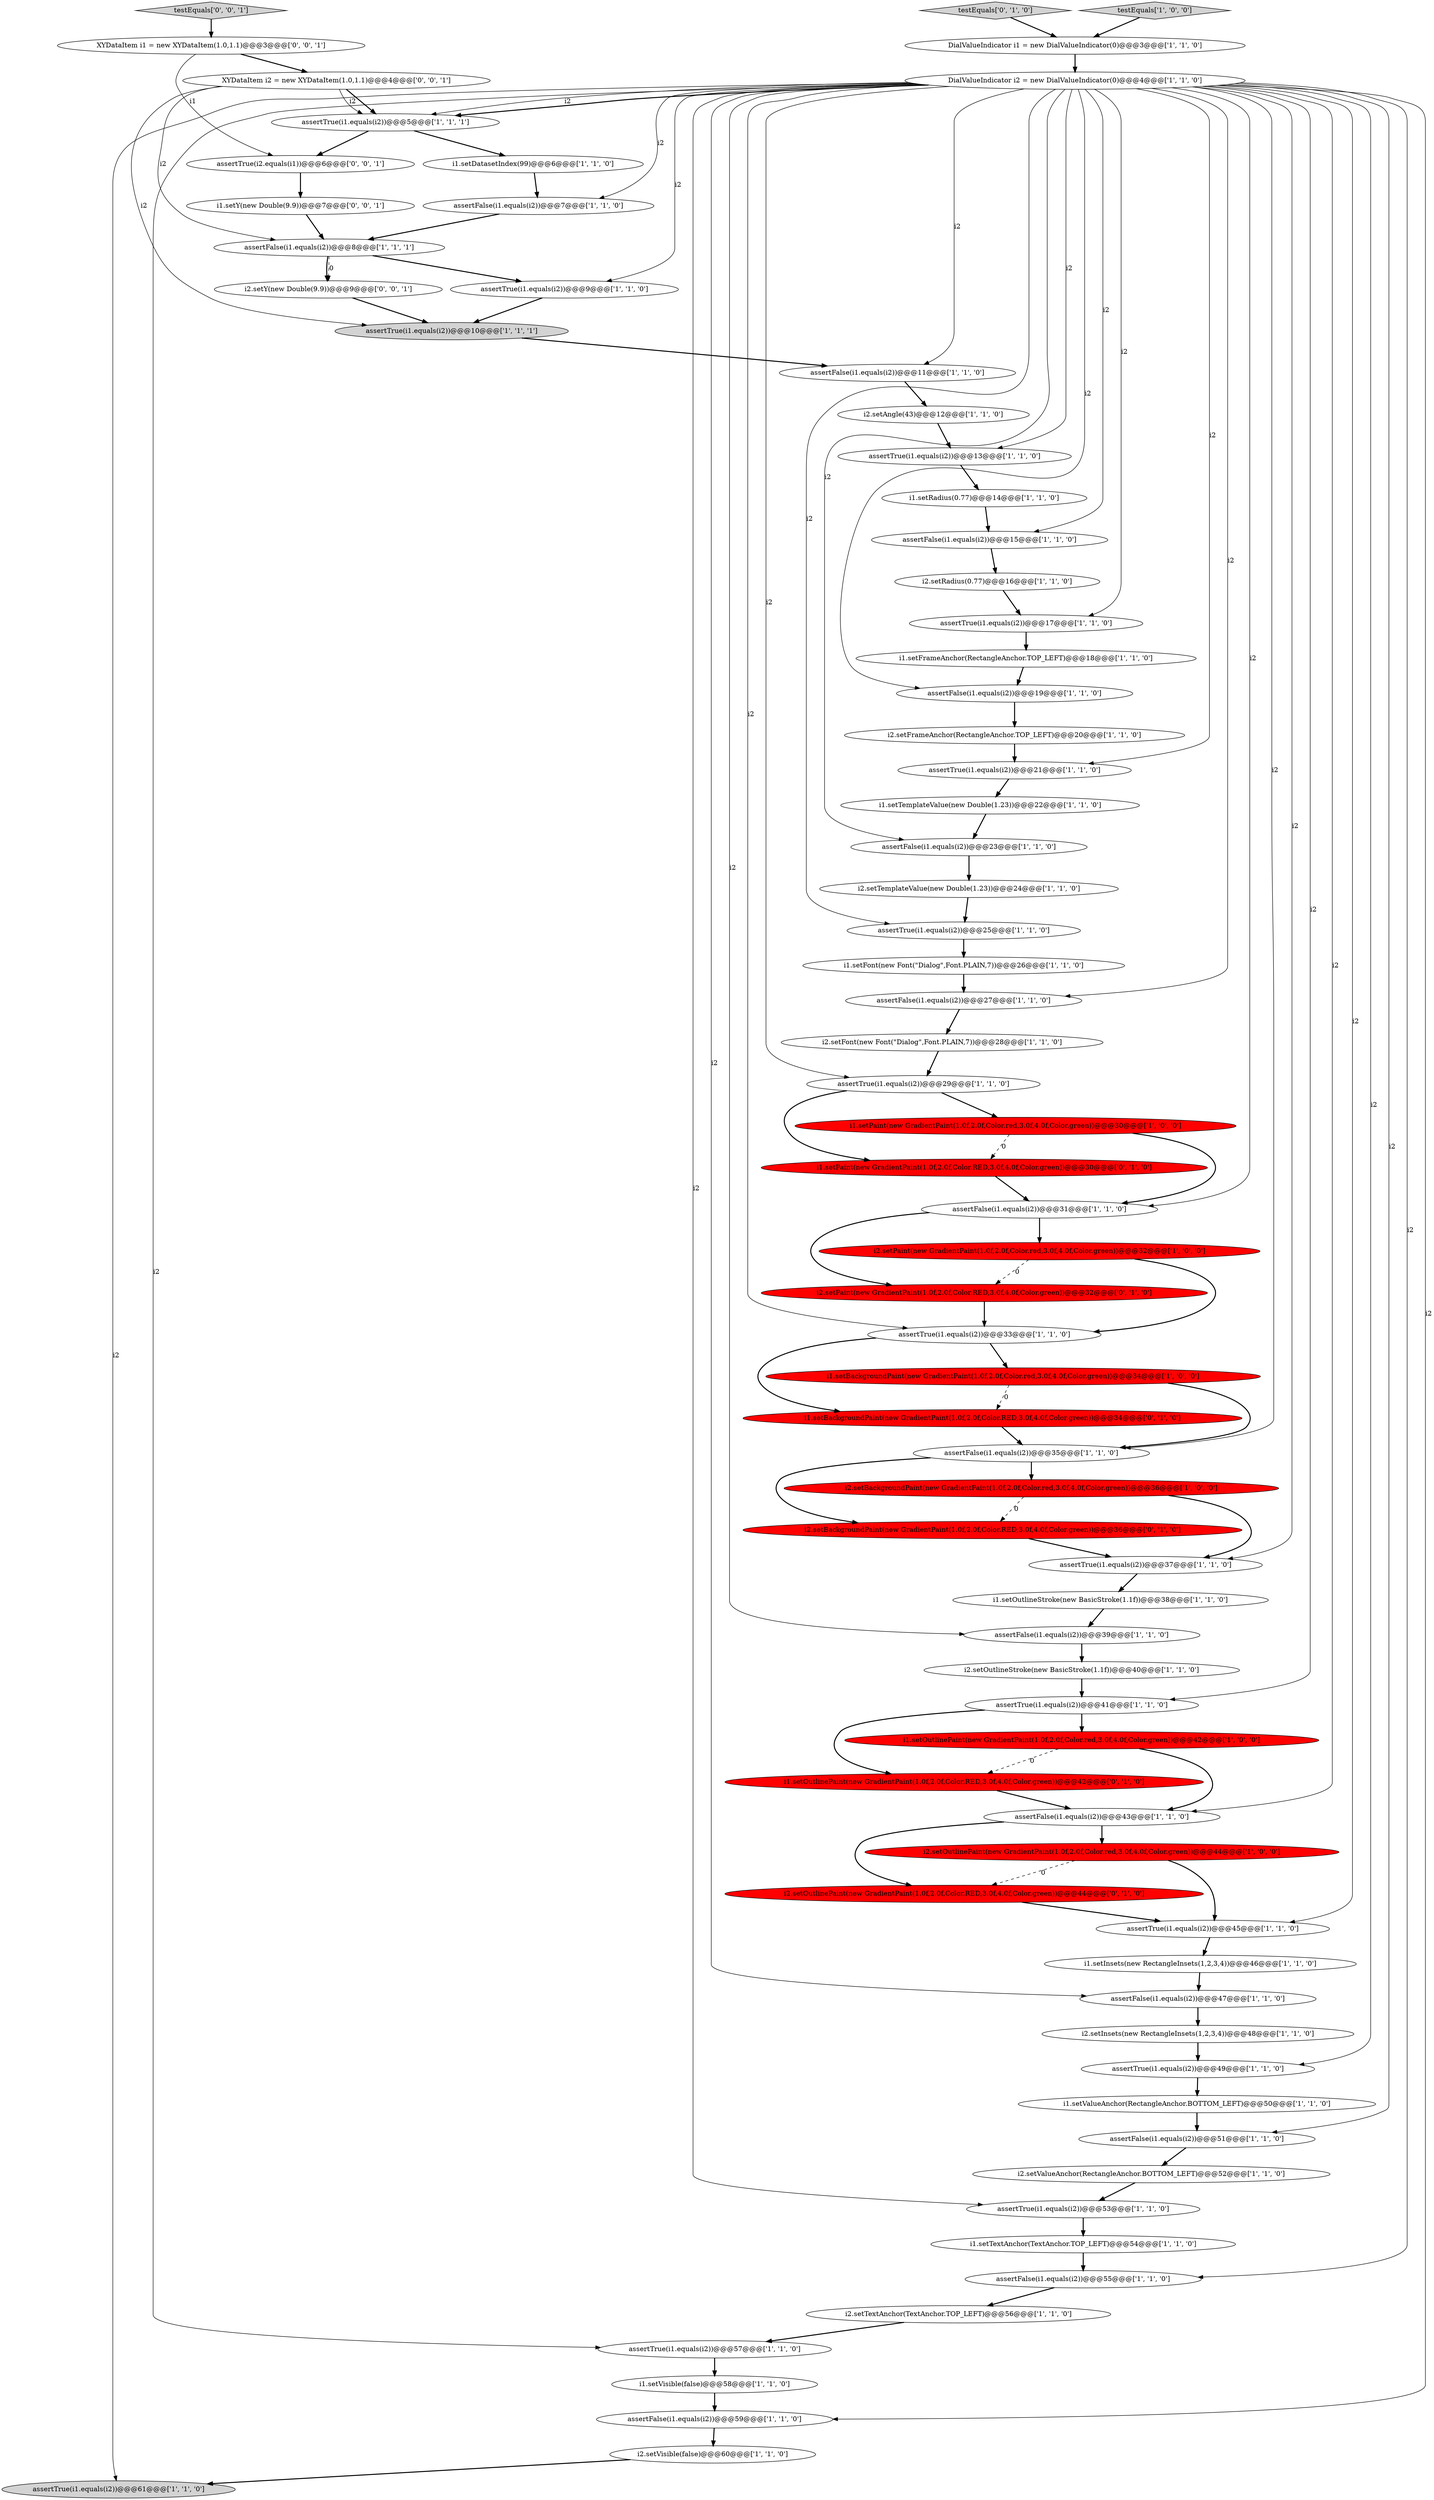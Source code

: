 digraph {
23 [style = filled, label = "i1.setFrameAnchor(RectangleAnchor.TOP_LEFT)@@@18@@@['1', '1', '0']", fillcolor = white, shape = ellipse image = "AAA0AAABBB1BBB"];
43 [style = filled, label = "assertTrue(i1.equals(i2))@@@21@@@['1', '1', '0']", fillcolor = white, shape = ellipse image = "AAA0AAABBB1BBB"];
7 [style = filled, label = "i1.setDatasetIndex(99)@@@6@@@['1', '1', '0']", fillcolor = white, shape = ellipse image = "AAA0AAABBB1BBB"];
25 [style = filled, label = "i1.setPaint(new GradientPaint(1.0f,2.0f,Color.red,3.0f,4.0f,Color.green))@@@30@@@['1', '0', '0']", fillcolor = red, shape = ellipse image = "AAA1AAABBB1BBB"];
24 [style = filled, label = "i2.setTemplateValue(new Double(1.23))@@@24@@@['1', '1', '0']", fillcolor = white, shape = ellipse image = "AAA0AAABBB1BBB"];
17 [style = filled, label = "i1.setValueAnchor(RectangleAnchor.BOTTOM_LEFT)@@@50@@@['1', '1', '0']", fillcolor = white, shape = ellipse image = "AAA0AAABBB1BBB"];
34 [style = filled, label = "assertTrue(i1.equals(i2))@@@29@@@['1', '1', '0']", fillcolor = white, shape = ellipse image = "AAA0AAABBB1BBB"];
10 [style = filled, label = "assertFalse(i1.equals(i2))@@@23@@@['1', '1', '0']", fillcolor = white, shape = ellipse image = "AAA0AAABBB1BBB"];
52 [style = filled, label = "i2.setOutlineStroke(new BasicStroke(1.1f))@@@40@@@['1', '1', '0']", fillcolor = white, shape = ellipse image = "AAA0AAABBB1BBB"];
11 [style = filled, label = "assertTrue(i1.equals(i2))@@@33@@@['1', '1', '0']", fillcolor = white, shape = ellipse image = "AAA0AAABBB1BBB"];
16 [style = filled, label = "assertTrue(i1.equals(i2))@@@45@@@['1', '1', '0']", fillcolor = white, shape = ellipse image = "AAA0AAABBB1BBB"];
71 [style = filled, label = "assertTrue(i2.equals(i1))@@@6@@@['0', '0', '1']", fillcolor = white, shape = ellipse image = "AAA0AAABBB3BBB"];
14 [style = filled, label = "assertFalse(i1.equals(i2))@@@7@@@['1', '1', '0']", fillcolor = white, shape = ellipse image = "AAA0AAABBB1BBB"];
15 [style = filled, label = "assertTrue(i1.equals(i2))@@@49@@@['1', '1', '0']", fillcolor = white, shape = ellipse image = "AAA0AAABBB1BBB"];
41 [style = filled, label = "i1.setBackgroundPaint(new GradientPaint(1.0f,2.0f,Color.red,3.0f,4.0f,Color.green))@@@34@@@['1', '0', '0']", fillcolor = red, shape = ellipse image = "AAA1AAABBB1BBB"];
36 [style = filled, label = "i1.setTextAnchor(TextAnchor.TOP_LEFT)@@@54@@@['1', '1', '0']", fillcolor = white, shape = ellipse image = "AAA0AAABBB1BBB"];
32 [style = filled, label = "testEquals['1', '0', '0']", fillcolor = lightgray, shape = diamond image = "AAA0AAABBB1BBB"];
53 [style = filled, label = "assertTrue(i1.equals(i2))@@@5@@@['1', '1', '1']", fillcolor = white, shape = ellipse image = "AAA0AAABBB1BBB"];
45 [style = filled, label = "DialValueIndicator i1 = new DialValueIndicator(0)@@@3@@@['1', '1', '0']", fillcolor = white, shape = ellipse image = "AAA0AAABBB1BBB"];
5 [style = filled, label = "i2.setRadius(0.77)@@@16@@@['1', '1', '0']", fillcolor = white, shape = ellipse image = "AAA0AAABBB1BBB"];
66 [style = filled, label = "i1.setBackgroundPaint(new GradientPaint(1.0f,2.0f,Color.RED,3.0f,4.0f,Color.green))@@@34@@@['0', '1', '0']", fillcolor = red, shape = ellipse image = "AAA1AAABBB2BBB"];
8 [style = filled, label = "i1.setOutlineStroke(new BasicStroke(1.1f))@@@38@@@['1', '1', '0']", fillcolor = white, shape = ellipse image = "AAA0AAABBB1BBB"];
0 [style = filled, label = "i1.setOutlinePaint(new GradientPaint(1.0f,2.0f,Color.red,3.0f,4.0f,Color.green))@@@42@@@['1', '0', '0']", fillcolor = red, shape = ellipse image = "AAA1AAABBB1BBB"];
6 [style = filled, label = "i1.setInsets(new RectangleInsets(1,2,3,4))@@@46@@@['1', '1', '0']", fillcolor = white, shape = ellipse image = "AAA0AAABBB1BBB"];
31 [style = filled, label = "assertFalse(i1.equals(i2))@@@51@@@['1', '1', '0']", fillcolor = white, shape = ellipse image = "AAA0AAABBB1BBB"];
49 [style = filled, label = "assertTrue(i1.equals(i2))@@@25@@@['1', '1', '0']", fillcolor = white, shape = ellipse image = "AAA0AAABBB1BBB"];
60 [style = filled, label = "i2.setOutlinePaint(new GradientPaint(1.0f,2.0f,Color.RED,3.0f,4.0f,Color.green))@@@44@@@['0', '1', '0']", fillcolor = red, shape = ellipse image = "AAA1AAABBB2BBB"];
37 [style = filled, label = "assertFalse(i1.equals(i2))@@@19@@@['1', '1', '0']", fillcolor = white, shape = ellipse image = "AAA0AAABBB1BBB"];
33 [style = filled, label = "i2.setTextAnchor(TextAnchor.TOP_LEFT)@@@56@@@['1', '1', '0']", fillcolor = white, shape = ellipse image = "AAA0AAABBB1BBB"];
65 [style = filled, label = "i2.setPaint(new GradientPaint(1.0f,2.0f,Color.RED,3.0f,4.0f,Color.green))@@@32@@@['0', '1', '0']", fillcolor = red, shape = ellipse image = "AAA1AAABBB2BBB"];
48 [style = filled, label = "assertFalse(i1.equals(i2))@@@27@@@['1', '1', '0']", fillcolor = white, shape = ellipse image = "AAA0AAABBB1BBB"];
19 [style = filled, label = "assertTrue(i1.equals(i2))@@@13@@@['1', '1', '0']", fillcolor = white, shape = ellipse image = "AAA0AAABBB1BBB"];
61 [style = filled, label = "i1.setOutlinePaint(new GradientPaint(1.0f,2.0f,Color.RED,3.0f,4.0f,Color.green))@@@42@@@['0', '1', '0']", fillcolor = red, shape = ellipse image = "AAA1AAABBB2BBB"];
21 [style = filled, label = "i2.setValueAnchor(RectangleAnchor.BOTTOM_LEFT)@@@52@@@['1', '1', '0']", fillcolor = white, shape = ellipse image = "AAA0AAABBB1BBB"];
22 [style = filled, label = "i2.setAngle(43)@@@12@@@['1', '1', '0']", fillcolor = white, shape = ellipse image = "AAA0AAABBB1BBB"];
69 [style = filled, label = "testEquals['0', '0', '1']", fillcolor = lightgray, shape = diamond image = "AAA0AAABBB3BBB"];
70 [style = filled, label = "XYDataItem i1 = new XYDataItem(1.0,1.1)@@@3@@@['0', '0', '1']", fillcolor = white, shape = ellipse image = "AAA0AAABBB3BBB"];
72 [style = filled, label = "i2.setY(new Double(9.9))@@@9@@@['0', '0', '1']", fillcolor = white, shape = ellipse image = "AAA0AAABBB3BBB"];
12 [style = filled, label = "i1.setFont(new Font(\"Dialog\",Font.PLAIN,7))@@@26@@@['1', '1', '0']", fillcolor = white, shape = ellipse image = "AAA0AAABBB1BBB"];
26 [style = filled, label = "assertTrue(i1.equals(i2))@@@61@@@['1', '1', '0']", fillcolor = lightgray, shape = ellipse image = "AAA0AAABBB1BBB"];
38 [style = filled, label = "assertTrue(i1.equals(i2))@@@53@@@['1', '1', '0']", fillcolor = white, shape = ellipse image = "AAA0AAABBB1BBB"];
54 [style = filled, label = "assertFalse(i1.equals(i2))@@@8@@@['1', '1', '1']", fillcolor = white, shape = ellipse image = "AAA0AAABBB1BBB"];
28 [style = filled, label = "DialValueIndicator i2 = new DialValueIndicator(0)@@@4@@@['1', '1', '0']", fillcolor = white, shape = ellipse image = "AAA0AAABBB1BBB"];
1 [style = filled, label = "assertFalse(i1.equals(i2))@@@55@@@['1', '1', '0']", fillcolor = white, shape = ellipse image = "AAA0AAABBB1BBB"];
30 [style = filled, label = "assertTrue(i1.equals(i2))@@@41@@@['1', '1', '0']", fillcolor = white, shape = ellipse image = "AAA0AAABBB1BBB"];
47 [style = filled, label = "i1.setRadius(0.77)@@@14@@@['1', '1', '0']", fillcolor = white, shape = ellipse image = "AAA0AAABBB1BBB"];
51 [style = filled, label = "i2.setOutlinePaint(new GradientPaint(1.0f,2.0f,Color.red,3.0f,4.0f,Color.green))@@@44@@@['1', '0', '0']", fillcolor = red, shape = ellipse image = "AAA1AAABBB1BBB"];
9 [style = filled, label = "assertFalse(i1.equals(i2))@@@47@@@['1', '1', '0']", fillcolor = white, shape = ellipse image = "AAA0AAABBB1BBB"];
3 [style = filled, label = "assertTrue(i1.equals(i2))@@@10@@@['1', '1', '1']", fillcolor = lightgray, shape = ellipse image = "AAA0AAABBB1BBB"];
68 [style = filled, label = "XYDataItem i2 = new XYDataItem(1.0,1.1)@@@4@@@['0', '0', '1']", fillcolor = white, shape = ellipse image = "AAA0AAABBB3BBB"];
27 [style = filled, label = "i1.setTemplateValue(new Double(1.23))@@@22@@@['1', '1', '0']", fillcolor = white, shape = ellipse image = "AAA0AAABBB1BBB"];
50 [style = filled, label = "assertFalse(i1.equals(i2))@@@11@@@['1', '1', '0']", fillcolor = white, shape = ellipse image = "AAA0AAABBB1BBB"];
62 [style = filled, label = "i2.setBackgroundPaint(new GradientPaint(1.0f,2.0f,Color.RED,3.0f,4.0f,Color.green))@@@36@@@['0', '1', '0']", fillcolor = red, shape = ellipse image = "AAA1AAABBB2BBB"];
57 [style = filled, label = "assertTrue(i1.equals(i2))@@@9@@@['1', '1', '0']", fillcolor = white, shape = ellipse image = "AAA0AAABBB1BBB"];
4 [style = filled, label = "i2.setFont(new Font(\"Dialog\",Font.PLAIN,7))@@@28@@@['1', '1', '0']", fillcolor = white, shape = ellipse image = "AAA0AAABBB1BBB"];
58 [style = filled, label = "assertFalse(i1.equals(i2))@@@15@@@['1', '1', '0']", fillcolor = white, shape = ellipse image = "AAA0AAABBB1BBB"];
63 [style = filled, label = "i1.setPaint(new GradientPaint(1.0f,2.0f,Color.RED,3.0f,4.0f,Color.green))@@@30@@@['0', '1', '0']", fillcolor = red, shape = ellipse image = "AAA1AAABBB2BBB"];
42 [style = filled, label = "i2.setInsets(new RectangleInsets(1,2,3,4))@@@48@@@['1', '1', '0']", fillcolor = white, shape = ellipse image = "AAA0AAABBB1BBB"];
13 [style = filled, label = "i2.setPaint(new GradientPaint(1.0f,2.0f,Color.red,3.0f,4.0f,Color.green))@@@32@@@['1', '0', '0']", fillcolor = red, shape = ellipse image = "AAA1AAABBB1BBB"];
20 [style = filled, label = "assertTrue(i1.equals(i2))@@@17@@@['1', '1', '0']", fillcolor = white, shape = ellipse image = "AAA0AAABBB1BBB"];
18 [style = filled, label = "i2.setBackgroundPaint(new GradientPaint(1.0f,2.0f,Color.red,3.0f,4.0f,Color.green))@@@36@@@['1', '0', '0']", fillcolor = red, shape = ellipse image = "AAA1AAABBB1BBB"];
39 [style = filled, label = "assertFalse(i1.equals(i2))@@@35@@@['1', '1', '0']", fillcolor = white, shape = ellipse image = "AAA0AAABBB1BBB"];
46 [style = filled, label = "i1.setVisible(false)@@@58@@@['1', '1', '0']", fillcolor = white, shape = ellipse image = "AAA0AAABBB1BBB"];
35 [style = filled, label = "assertFalse(i1.equals(i2))@@@43@@@['1', '1', '0']", fillcolor = white, shape = ellipse image = "AAA0AAABBB1BBB"];
67 [style = filled, label = "i1.setY(new Double(9.9))@@@7@@@['0', '0', '1']", fillcolor = white, shape = ellipse image = "AAA0AAABBB3BBB"];
40 [style = filled, label = "assertFalse(i1.equals(i2))@@@31@@@['1', '1', '0']", fillcolor = white, shape = ellipse image = "AAA0AAABBB1BBB"];
55 [style = filled, label = "assertTrue(i1.equals(i2))@@@57@@@['1', '1', '0']", fillcolor = white, shape = ellipse image = "AAA0AAABBB1BBB"];
64 [style = filled, label = "testEquals['0', '1', '0']", fillcolor = lightgray, shape = diamond image = "AAA0AAABBB2BBB"];
56 [style = filled, label = "assertFalse(i1.equals(i2))@@@59@@@['1', '1', '0']", fillcolor = white, shape = ellipse image = "AAA0AAABBB1BBB"];
44 [style = filled, label = "assertTrue(i1.equals(i2))@@@37@@@['1', '1', '0']", fillcolor = white, shape = ellipse image = "AAA0AAABBB1BBB"];
59 [style = filled, label = "i2.setVisible(false)@@@60@@@['1', '1', '0']", fillcolor = white, shape = ellipse image = "AAA0AAABBB1BBB"];
2 [style = filled, label = "i2.setFrameAnchor(RectangleAnchor.TOP_LEFT)@@@20@@@['1', '1', '0']", fillcolor = white, shape = ellipse image = "AAA0AAABBB1BBB"];
29 [style = filled, label = "assertFalse(i1.equals(i2))@@@39@@@['1', '1', '0']", fillcolor = white, shape = ellipse image = "AAA0AAABBB1BBB"];
39->62 [style = bold, label=""];
28->49 [style = solid, label="i2"];
44->8 [style = bold, label=""];
50->22 [style = bold, label=""];
5->20 [style = bold, label=""];
10->24 [style = bold, label=""];
54->57 [style = bold, label=""];
48->4 [style = bold, label=""];
31->21 [style = bold, label=""];
0->61 [style = dashed, label="0"];
28->14 [style = solid, label="i2"];
40->13 [style = bold, label=""];
13->65 [style = dashed, label="0"];
21->38 [style = bold, label=""];
28->35 [style = solid, label="i2"];
7->14 [style = bold, label=""];
39->18 [style = bold, label=""];
15->17 [style = bold, label=""];
1->33 [style = bold, label=""];
24->49 [style = bold, label=""];
18->44 [style = bold, label=""];
71->67 [style = bold, label=""];
70->68 [style = bold, label=""];
28->10 [style = solid, label="i2"];
68->3 [style = solid, label="i2"];
59->26 [style = bold, label=""];
25->40 [style = bold, label=""];
42->15 [style = bold, label=""];
28->20 [style = solid, label="i2"];
51->60 [style = dashed, label="0"];
54->72 [style = dashed, label="0"];
28->55 [style = solid, label="i2"];
49->12 [style = bold, label=""];
28->34 [style = solid, label="i2"];
28->38 [style = solid, label="i2"];
60->16 [style = bold, label=""];
16->6 [style = bold, label=""];
12->48 [style = bold, label=""];
51->16 [style = bold, label=""];
70->71 [style = solid, label="i1"];
13->11 [style = bold, label=""];
29->52 [style = bold, label=""];
47->58 [style = bold, label=""];
64->45 [style = bold, label=""];
28->30 [style = solid, label="i2"];
23->37 [style = bold, label=""];
20->23 [style = bold, label=""];
63->40 [style = bold, label=""];
43->27 [style = bold, label=""];
28->29 [style = solid, label="i2"];
28->37 [style = solid, label="i2"];
28->19 [style = solid, label="i2"];
28->48 [style = solid, label="i2"];
40->65 [style = bold, label=""];
28->56 [style = solid, label="i2"];
28->57 [style = solid, label="i2"];
35->51 [style = bold, label=""];
2->43 [style = bold, label=""];
28->44 [style = solid, label="i2"];
46->56 [style = bold, label=""];
9->42 [style = bold, label=""];
67->54 [style = bold, label=""];
22->19 [style = bold, label=""];
28->53 [style = solid, label="i2"];
28->31 [style = solid, label="i2"];
33->55 [style = bold, label=""];
66->39 [style = bold, label=""];
11->66 [style = bold, label=""];
65->11 [style = bold, label=""];
68->53 [style = bold, label=""];
62->44 [style = bold, label=""];
72->3 [style = bold, label=""];
28->43 [style = solid, label="i2"];
11->41 [style = bold, label=""];
28->40 [style = solid, label="i2"];
19->47 [style = bold, label=""];
27->10 [style = bold, label=""];
28->11 [style = solid, label="i2"];
37->2 [style = bold, label=""];
30->0 [style = bold, label=""];
28->15 [style = solid, label="i2"];
35->60 [style = bold, label=""];
56->59 [style = bold, label=""];
18->62 [style = dashed, label="0"];
4->34 [style = bold, label=""];
3->50 [style = bold, label=""];
61->35 [style = bold, label=""];
28->39 [style = solid, label="i2"];
32->45 [style = bold, label=""];
34->25 [style = bold, label=""];
25->63 [style = dashed, label="0"];
30->61 [style = bold, label=""];
28->53 [style = bold, label=""];
17->31 [style = bold, label=""];
28->58 [style = solid, label="i2"];
38->36 [style = bold, label=""];
45->28 [style = bold, label=""];
36->1 [style = bold, label=""];
28->50 [style = solid, label="i2"];
28->26 [style = solid, label="i2"];
28->16 [style = solid, label="i2"];
53->71 [style = bold, label=""];
68->54 [style = solid, label="i2"];
14->54 [style = bold, label=""];
55->46 [style = bold, label=""];
53->7 [style = bold, label=""];
58->5 [style = bold, label=""];
0->35 [style = bold, label=""];
54->72 [style = bold, label=""];
28->1 [style = solid, label="i2"];
41->66 [style = dashed, label="0"];
68->53 [style = solid, label="i2"];
57->3 [style = bold, label=""];
69->70 [style = bold, label=""];
41->39 [style = bold, label=""];
6->9 [style = bold, label=""];
28->9 [style = solid, label="i2"];
8->29 [style = bold, label=""];
52->30 [style = bold, label=""];
34->63 [style = bold, label=""];
}
